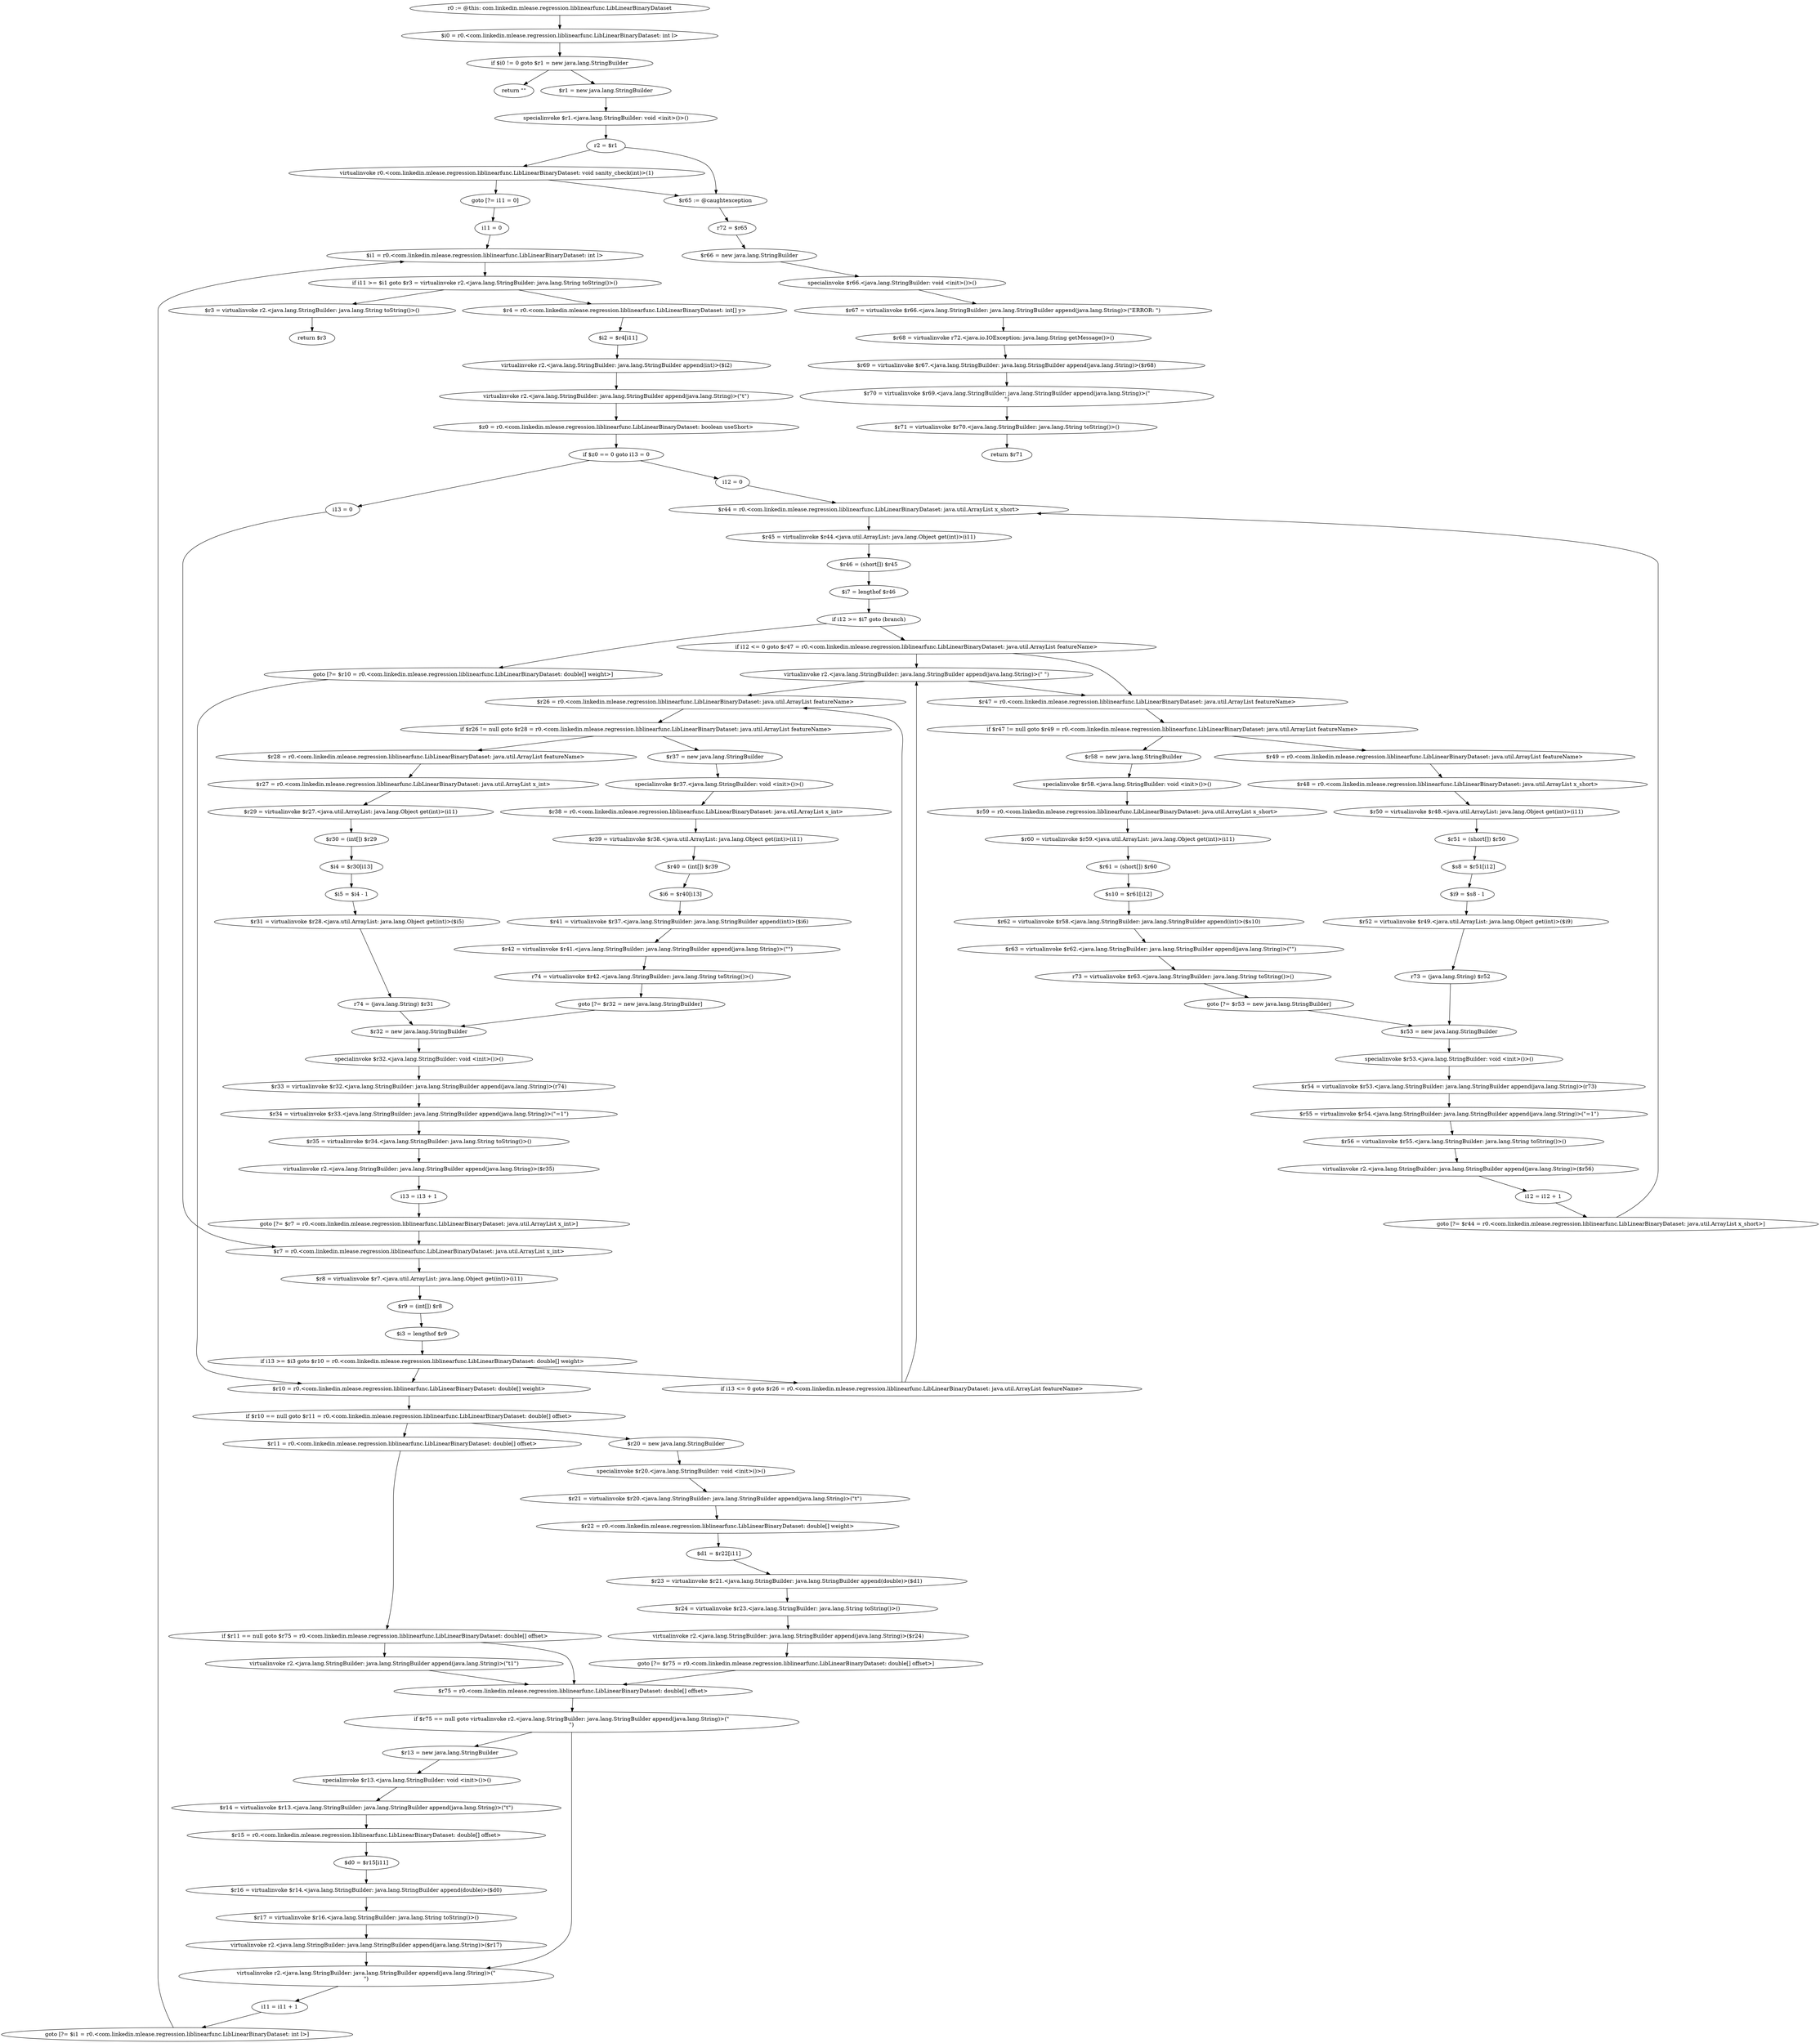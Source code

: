 digraph "unitGraph" {
    "r0 := @this: com.linkedin.mlease.regression.liblinearfunc.LibLinearBinaryDataset"
    "$i0 = r0.<com.linkedin.mlease.regression.liblinearfunc.LibLinearBinaryDataset: int l>"
    "if $i0 != 0 goto $r1 = new java.lang.StringBuilder"
    "return \"\""
    "$r1 = new java.lang.StringBuilder"
    "specialinvoke $r1.<java.lang.StringBuilder: void <init>()>()"
    "r2 = $r1"
    "virtualinvoke r0.<com.linkedin.mlease.regression.liblinearfunc.LibLinearBinaryDataset: void sanity_check(int)>(1)"
    "goto [?= i11 = 0]"
    "$r65 := @caughtexception"
    "r72 = $r65"
    "$r66 = new java.lang.StringBuilder"
    "specialinvoke $r66.<java.lang.StringBuilder: void <init>()>()"
    "$r67 = virtualinvoke $r66.<java.lang.StringBuilder: java.lang.StringBuilder append(java.lang.String)>(\"ERROR: \")"
    "$r68 = virtualinvoke r72.<java.io.IOException: java.lang.String getMessage()>()"
    "$r69 = virtualinvoke $r67.<java.lang.StringBuilder: java.lang.StringBuilder append(java.lang.String)>($r68)"
    "$r70 = virtualinvoke $r69.<java.lang.StringBuilder: java.lang.StringBuilder append(java.lang.String)>(\"\n\")"
    "$r71 = virtualinvoke $r70.<java.lang.StringBuilder: java.lang.String toString()>()"
    "return $r71"
    "i11 = 0"
    "$i1 = r0.<com.linkedin.mlease.regression.liblinearfunc.LibLinearBinaryDataset: int l>"
    "if i11 >= $i1 goto $r3 = virtualinvoke r2.<java.lang.StringBuilder: java.lang.String toString()>()"
    "$r4 = r0.<com.linkedin.mlease.regression.liblinearfunc.LibLinearBinaryDataset: int[] y>"
    "$i2 = $r4[i11]"
    "virtualinvoke r2.<java.lang.StringBuilder: java.lang.StringBuilder append(int)>($i2)"
    "virtualinvoke r2.<java.lang.StringBuilder: java.lang.StringBuilder append(java.lang.String)>(\"\t\")"
    "$z0 = r0.<com.linkedin.mlease.regression.liblinearfunc.LibLinearBinaryDataset: boolean useShort>"
    "if $z0 == 0 goto i13 = 0"
    "i12 = 0"
    "$r44 = r0.<com.linkedin.mlease.regression.liblinearfunc.LibLinearBinaryDataset: java.util.ArrayList x_short>"
    "$r45 = virtualinvoke $r44.<java.util.ArrayList: java.lang.Object get(int)>(i11)"
    "$r46 = (short[]) $r45"
    "$i7 = lengthof $r46"
    "if i12 >= $i7 goto (branch)"
    "if i12 <= 0 goto $r47 = r0.<com.linkedin.mlease.regression.liblinearfunc.LibLinearBinaryDataset: java.util.ArrayList featureName>"
    "virtualinvoke r2.<java.lang.StringBuilder: java.lang.StringBuilder append(java.lang.String)>(\" \")"
    "$r47 = r0.<com.linkedin.mlease.regression.liblinearfunc.LibLinearBinaryDataset: java.util.ArrayList featureName>"
    "if $r47 != null goto $r49 = r0.<com.linkedin.mlease.regression.liblinearfunc.LibLinearBinaryDataset: java.util.ArrayList featureName>"
    "$r58 = new java.lang.StringBuilder"
    "specialinvoke $r58.<java.lang.StringBuilder: void <init>()>()"
    "$r59 = r0.<com.linkedin.mlease.regression.liblinearfunc.LibLinearBinaryDataset: java.util.ArrayList x_short>"
    "$r60 = virtualinvoke $r59.<java.util.ArrayList: java.lang.Object get(int)>(i11)"
    "$r61 = (short[]) $r60"
    "$s10 = $r61[i12]"
    "$r62 = virtualinvoke $r58.<java.lang.StringBuilder: java.lang.StringBuilder append(int)>($s10)"
    "$r63 = virtualinvoke $r62.<java.lang.StringBuilder: java.lang.StringBuilder append(java.lang.String)>(\"\")"
    "r73 = virtualinvoke $r63.<java.lang.StringBuilder: java.lang.String toString()>()"
    "goto [?= $r53 = new java.lang.StringBuilder]"
    "$r49 = r0.<com.linkedin.mlease.regression.liblinearfunc.LibLinearBinaryDataset: java.util.ArrayList featureName>"
    "$r48 = r0.<com.linkedin.mlease.regression.liblinearfunc.LibLinearBinaryDataset: java.util.ArrayList x_short>"
    "$r50 = virtualinvoke $r48.<java.util.ArrayList: java.lang.Object get(int)>(i11)"
    "$r51 = (short[]) $r50"
    "$s8 = $r51[i12]"
    "$i9 = $s8 - 1"
    "$r52 = virtualinvoke $r49.<java.util.ArrayList: java.lang.Object get(int)>($i9)"
    "r73 = (java.lang.String) $r52"
    "$r53 = new java.lang.StringBuilder"
    "specialinvoke $r53.<java.lang.StringBuilder: void <init>()>()"
    "$r54 = virtualinvoke $r53.<java.lang.StringBuilder: java.lang.StringBuilder append(java.lang.String)>(r73)"
    "$r55 = virtualinvoke $r54.<java.lang.StringBuilder: java.lang.StringBuilder append(java.lang.String)>(\"=1\")"
    "$r56 = virtualinvoke $r55.<java.lang.StringBuilder: java.lang.String toString()>()"
    "virtualinvoke r2.<java.lang.StringBuilder: java.lang.StringBuilder append(java.lang.String)>($r56)"
    "i12 = i12 + 1"
    "goto [?= $r44 = r0.<com.linkedin.mlease.regression.liblinearfunc.LibLinearBinaryDataset: java.util.ArrayList x_short>]"
    "goto [?= $r10 = r0.<com.linkedin.mlease.regression.liblinearfunc.LibLinearBinaryDataset: double[] weight>]"
    "i13 = 0"
    "$r7 = r0.<com.linkedin.mlease.regression.liblinearfunc.LibLinearBinaryDataset: java.util.ArrayList x_int>"
    "$r8 = virtualinvoke $r7.<java.util.ArrayList: java.lang.Object get(int)>(i11)"
    "$r9 = (int[]) $r8"
    "$i3 = lengthof $r9"
    "if i13 >= $i3 goto $r10 = r0.<com.linkedin.mlease.regression.liblinearfunc.LibLinearBinaryDataset: double[] weight>"
    "if i13 <= 0 goto $r26 = r0.<com.linkedin.mlease.regression.liblinearfunc.LibLinearBinaryDataset: java.util.ArrayList featureName>"
    "$r26 = r0.<com.linkedin.mlease.regression.liblinearfunc.LibLinearBinaryDataset: java.util.ArrayList featureName>"
    "if $r26 != null goto $r28 = r0.<com.linkedin.mlease.regression.liblinearfunc.LibLinearBinaryDataset: java.util.ArrayList featureName>"
    "$r37 = new java.lang.StringBuilder"
    "specialinvoke $r37.<java.lang.StringBuilder: void <init>()>()"
    "$r38 = r0.<com.linkedin.mlease.regression.liblinearfunc.LibLinearBinaryDataset: java.util.ArrayList x_int>"
    "$r39 = virtualinvoke $r38.<java.util.ArrayList: java.lang.Object get(int)>(i11)"
    "$r40 = (int[]) $r39"
    "$i6 = $r40[i13]"
    "$r41 = virtualinvoke $r37.<java.lang.StringBuilder: java.lang.StringBuilder append(int)>($i6)"
    "$r42 = virtualinvoke $r41.<java.lang.StringBuilder: java.lang.StringBuilder append(java.lang.String)>(\"\")"
    "r74 = virtualinvoke $r42.<java.lang.StringBuilder: java.lang.String toString()>()"
    "goto [?= $r32 = new java.lang.StringBuilder]"
    "$r28 = r0.<com.linkedin.mlease.regression.liblinearfunc.LibLinearBinaryDataset: java.util.ArrayList featureName>"
    "$r27 = r0.<com.linkedin.mlease.regression.liblinearfunc.LibLinearBinaryDataset: java.util.ArrayList x_int>"
    "$r29 = virtualinvoke $r27.<java.util.ArrayList: java.lang.Object get(int)>(i11)"
    "$r30 = (int[]) $r29"
    "$i4 = $r30[i13]"
    "$i5 = $i4 - 1"
    "$r31 = virtualinvoke $r28.<java.util.ArrayList: java.lang.Object get(int)>($i5)"
    "r74 = (java.lang.String) $r31"
    "$r32 = new java.lang.StringBuilder"
    "specialinvoke $r32.<java.lang.StringBuilder: void <init>()>()"
    "$r33 = virtualinvoke $r32.<java.lang.StringBuilder: java.lang.StringBuilder append(java.lang.String)>(r74)"
    "$r34 = virtualinvoke $r33.<java.lang.StringBuilder: java.lang.StringBuilder append(java.lang.String)>(\"=1\")"
    "$r35 = virtualinvoke $r34.<java.lang.StringBuilder: java.lang.String toString()>()"
    "virtualinvoke r2.<java.lang.StringBuilder: java.lang.StringBuilder append(java.lang.String)>($r35)"
    "i13 = i13 + 1"
    "goto [?= $r7 = r0.<com.linkedin.mlease.regression.liblinearfunc.LibLinearBinaryDataset: java.util.ArrayList x_int>]"
    "$r10 = r0.<com.linkedin.mlease.regression.liblinearfunc.LibLinearBinaryDataset: double[] weight>"
    "if $r10 == null goto $r11 = r0.<com.linkedin.mlease.regression.liblinearfunc.LibLinearBinaryDataset: double[] offset>"
    "$r20 = new java.lang.StringBuilder"
    "specialinvoke $r20.<java.lang.StringBuilder: void <init>()>()"
    "$r21 = virtualinvoke $r20.<java.lang.StringBuilder: java.lang.StringBuilder append(java.lang.String)>(\"\t\")"
    "$r22 = r0.<com.linkedin.mlease.regression.liblinearfunc.LibLinearBinaryDataset: double[] weight>"
    "$d1 = $r22[i11]"
    "$r23 = virtualinvoke $r21.<java.lang.StringBuilder: java.lang.StringBuilder append(double)>($d1)"
    "$r24 = virtualinvoke $r23.<java.lang.StringBuilder: java.lang.String toString()>()"
    "virtualinvoke r2.<java.lang.StringBuilder: java.lang.StringBuilder append(java.lang.String)>($r24)"
    "goto [?= $r75 = r0.<com.linkedin.mlease.regression.liblinearfunc.LibLinearBinaryDataset: double[] offset>]"
    "$r11 = r0.<com.linkedin.mlease.regression.liblinearfunc.LibLinearBinaryDataset: double[] offset>"
    "if $r11 == null goto $r75 = r0.<com.linkedin.mlease.regression.liblinearfunc.LibLinearBinaryDataset: double[] offset>"
    "virtualinvoke r2.<java.lang.StringBuilder: java.lang.StringBuilder append(java.lang.String)>(\"\t1\")"
    "$r75 = r0.<com.linkedin.mlease.regression.liblinearfunc.LibLinearBinaryDataset: double[] offset>"
    "if $r75 == null goto virtualinvoke r2.<java.lang.StringBuilder: java.lang.StringBuilder append(java.lang.String)>(\"\n\")"
    "$r13 = new java.lang.StringBuilder"
    "specialinvoke $r13.<java.lang.StringBuilder: void <init>()>()"
    "$r14 = virtualinvoke $r13.<java.lang.StringBuilder: java.lang.StringBuilder append(java.lang.String)>(\"\t\")"
    "$r15 = r0.<com.linkedin.mlease.regression.liblinearfunc.LibLinearBinaryDataset: double[] offset>"
    "$d0 = $r15[i11]"
    "$r16 = virtualinvoke $r14.<java.lang.StringBuilder: java.lang.StringBuilder append(double)>($d0)"
    "$r17 = virtualinvoke $r16.<java.lang.StringBuilder: java.lang.String toString()>()"
    "virtualinvoke r2.<java.lang.StringBuilder: java.lang.StringBuilder append(java.lang.String)>($r17)"
    "virtualinvoke r2.<java.lang.StringBuilder: java.lang.StringBuilder append(java.lang.String)>(\"\n\")"
    "i11 = i11 + 1"
    "goto [?= $i1 = r0.<com.linkedin.mlease.regression.liblinearfunc.LibLinearBinaryDataset: int l>]"
    "$r3 = virtualinvoke r2.<java.lang.StringBuilder: java.lang.String toString()>()"
    "return $r3"
    "r0 := @this: com.linkedin.mlease.regression.liblinearfunc.LibLinearBinaryDataset"->"$i0 = r0.<com.linkedin.mlease.regression.liblinearfunc.LibLinearBinaryDataset: int l>";
    "$i0 = r0.<com.linkedin.mlease.regression.liblinearfunc.LibLinearBinaryDataset: int l>"->"if $i0 != 0 goto $r1 = new java.lang.StringBuilder";
    "if $i0 != 0 goto $r1 = new java.lang.StringBuilder"->"return \"\"";
    "if $i0 != 0 goto $r1 = new java.lang.StringBuilder"->"$r1 = new java.lang.StringBuilder";
    "$r1 = new java.lang.StringBuilder"->"specialinvoke $r1.<java.lang.StringBuilder: void <init>()>()";
    "specialinvoke $r1.<java.lang.StringBuilder: void <init>()>()"->"r2 = $r1";
    "r2 = $r1"->"virtualinvoke r0.<com.linkedin.mlease.regression.liblinearfunc.LibLinearBinaryDataset: void sanity_check(int)>(1)";
    "r2 = $r1"->"$r65 := @caughtexception";
    "virtualinvoke r0.<com.linkedin.mlease.regression.liblinearfunc.LibLinearBinaryDataset: void sanity_check(int)>(1)"->"goto [?= i11 = 0]";
    "virtualinvoke r0.<com.linkedin.mlease.regression.liblinearfunc.LibLinearBinaryDataset: void sanity_check(int)>(1)"->"$r65 := @caughtexception";
    "goto [?= i11 = 0]"->"i11 = 0";
    "$r65 := @caughtexception"->"r72 = $r65";
    "r72 = $r65"->"$r66 = new java.lang.StringBuilder";
    "$r66 = new java.lang.StringBuilder"->"specialinvoke $r66.<java.lang.StringBuilder: void <init>()>()";
    "specialinvoke $r66.<java.lang.StringBuilder: void <init>()>()"->"$r67 = virtualinvoke $r66.<java.lang.StringBuilder: java.lang.StringBuilder append(java.lang.String)>(\"ERROR: \")";
    "$r67 = virtualinvoke $r66.<java.lang.StringBuilder: java.lang.StringBuilder append(java.lang.String)>(\"ERROR: \")"->"$r68 = virtualinvoke r72.<java.io.IOException: java.lang.String getMessage()>()";
    "$r68 = virtualinvoke r72.<java.io.IOException: java.lang.String getMessage()>()"->"$r69 = virtualinvoke $r67.<java.lang.StringBuilder: java.lang.StringBuilder append(java.lang.String)>($r68)";
    "$r69 = virtualinvoke $r67.<java.lang.StringBuilder: java.lang.StringBuilder append(java.lang.String)>($r68)"->"$r70 = virtualinvoke $r69.<java.lang.StringBuilder: java.lang.StringBuilder append(java.lang.String)>(\"\n\")";
    "$r70 = virtualinvoke $r69.<java.lang.StringBuilder: java.lang.StringBuilder append(java.lang.String)>(\"\n\")"->"$r71 = virtualinvoke $r70.<java.lang.StringBuilder: java.lang.String toString()>()";
    "$r71 = virtualinvoke $r70.<java.lang.StringBuilder: java.lang.String toString()>()"->"return $r71";
    "i11 = 0"->"$i1 = r0.<com.linkedin.mlease.regression.liblinearfunc.LibLinearBinaryDataset: int l>";
    "$i1 = r0.<com.linkedin.mlease.regression.liblinearfunc.LibLinearBinaryDataset: int l>"->"if i11 >= $i1 goto $r3 = virtualinvoke r2.<java.lang.StringBuilder: java.lang.String toString()>()";
    "if i11 >= $i1 goto $r3 = virtualinvoke r2.<java.lang.StringBuilder: java.lang.String toString()>()"->"$r4 = r0.<com.linkedin.mlease.regression.liblinearfunc.LibLinearBinaryDataset: int[] y>";
    "if i11 >= $i1 goto $r3 = virtualinvoke r2.<java.lang.StringBuilder: java.lang.String toString()>()"->"$r3 = virtualinvoke r2.<java.lang.StringBuilder: java.lang.String toString()>()";
    "$r4 = r0.<com.linkedin.mlease.regression.liblinearfunc.LibLinearBinaryDataset: int[] y>"->"$i2 = $r4[i11]";
    "$i2 = $r4[i11]"->"virtualinvoke r2.<java.lang.StringBuilder: java.lang.StringBuilder append(int)>($i2)";
    "virtualinvoke r2.<java.lang.StringBuilder: java.lang.StringBuilder append(int)>($i2)"->"virtualinvoke r2.<java.lang.StringBuilder: java.lang.StringBuilder append(java.lang.String)>(\"\t\")";
    "virtualinvoke r2.<java.lang.StringBuilder: java.lang.StringBuilder append(java.lang.String)>(\"\t\")"->"$z0 = r0.<com.linkedin.mlease.regression.liblinearfunc.LibLinearBinaryDataset: boolean useShort>";
    "$z0 = r0.<com.linkedin.mlease.regression.liblinearfunc.LibLinearBinaryDataset: boolean useShort>"->"if $z0 == 0 goto i13 = 0";
    "if $z0 == 0 goto i13 = 0"->"i12 = 0";
    "if $z0 == 0 goto i13 = 0"->"i13 = 0";
    "i12 = 0"->"$r44 = r0.<com.linkedin.mlease.regression.liblinearfunc.LibLinearBinaryDataset: java.util.ArrayList x_short>";
    "$r44 = r0.<com.linkedin.mlease.regression.liblinearfunc.LibLinearBinaryDataset: java.util.ArrayList x_short>"->"$r45 = virtualinvoke $r44.<java.util.ArrayList: java.lang.Object get(int)>(i11)";
    "$r45 = virtualinvoke $r44.<java.util.ArrayList: java.lang.Object get(int)>(i11)"->"$r46 = (short[]) $r45";
    "$r46 = (short[]) $r45"->"$i7 = lengthof $r46";
    "$i7 = lengthof $r46"->"if i12 >= $i7 goto (branch)";
    "if i12 >= $i7 goto (branch)"->"if i12 <= 0 goto $r47 = r0.<com.linkedin.mlease.regression.liblinearfunc.LibLinearBinaryDataset: java.util.ArrayList featureName>";
    "if i12 >= $i7 goto (branch)"->"goto [?= $r10 = r0.<com.linkedin.mlease.regression.liblinearfunc.LibLinearBinaryDataset: double[] weight>]";
    "if i12 <= 0 goto $r47 = r0.<com.linkedin.mlease.regression.liblinearfunc.LibLinearBinaryDataset: java.util.ArrayList featureName>"->"virtualinvoke r2.<java.lang.StringBuilder: java.lang.StringBuilder append(java.lang.String)>(\" \")";
    "if i12 <= 0 goto $r47 = r0.<com.linkedin.mlease.regression.liblinearfunc.LibLinearBinaryDataset: java.util.ArrayList featureName>"->"$r47 = r0.<com.linkedin.mlease.regression.liblinearfunc.LibLinearBinaryDataset: java.util.ArrayList featureName>";
    "virtualinvoke r2.<java.lang.StringBuilder: java.lang.StringBuilder append(java.lang.String)>(\" \")"->"$r47 = r0.<com.linkedin.mlease.regression.liblinearfunc.LibLinearBinaryDataset: java.util.ArrayList featureName>";
    "$r47 = r0.<com.linkedin.mlease.regression.liblinearfunc.LibLinearBinaryDataset: java.util.ArrayList featureName>"->"if $r47 != null goto $r49 = r0.<com.linkedin.mlease.regression.liblinearfunc.LibLinearBinaryDataset: java.util.ArrayList featureName>";
    "if $r47 != null goto $r49 = r0.<com.linkedin.mlease.regression.liblinearfunc.LibLinearBinaryDataset: java.util.ArrayList featureName>"->"$r58 = new java.lang.StringBuilder";
    "if $r47 != null goto $r49 = r0.<com.linkedin.mlease.regression.liblinearfunc.LibLinearBinaryDataset: java.util.ArrayList featureName>"->"$r49 = r0.<com.linkedin.mlease.regression.liblinearfunc.LibLinearBinaryDataset: java.util.ArrayList featureName>";
    "$r58 = new java.lang.StringBuilder"->"specialinvoke $r58.<java.lang.StringBuilder: void <init>()>()";
    "specialinvoke $r58.<java.lang.StringBuilder: void <init>()>()"->"$r59 = r0.<com.linkedin.mlease.regression.liblinearfunc.LibLinearBinaryDataset: java.util.ArrayList x_short>";
    "$r59 = r0.<com.linkedin.mlease.regression.liblinearfunc.LibLinearBinaryDataset: java.util.ArrayList x_short>"->"$r60 = virtualinvoke $r59.<java.util.ArrayList: java.lang.Object get(int)>(i11)";
    "$r60 = virtualinvoke $r59.<java.util.ArrayList: java.lang.Object get(int)>(i11)"->"$r61 = (short[]) $r60";
    "$r61 = (short[]) $r60"->"$s10 = $r61[i12]";
    "$s10 = $r61[i12]"->"$r62 = virtualinvoke $r58.<java.lang.StringBuilder: java.lang.StringBuilder append(int)>($s10)";
    "$r62 = virtualinvoke $r58.<java.lang.StringBuilder: java.lang.StringBuilder append(int)>($s10)"->"$r63 = virtualinvoke $r62.<java.lang.StringBuilder: java.lang.StringBuilder append(java.lang.String)>(\"\")";
    "$r63 = virtualinvoke $r62.<java.lang.StringBuilder: java.lang.StringBuilder append(java.lang.String)>(\"\")"->"r73 = virtualinvoke $r63.<java.lang.StringBuilder: java.lang.String toString()>()";
    "r73 = virtualinvoke $r63.<java.lang.StringBuilder: java.lang.String toString()>()"->"goto [?= $r53 = new java.lang.StringBuilder]";
    "goto [?= $r53 = new java.lang.StringBuilder]"->"$r53 = new java.lang.StringBuilder";
    "$r49 = r0.<com.linkedin.mlease.regression.liblinearfunc.LibLinearBinaryDataset: java.util.ArrayList featureName>"->"$r48 = r0.<com.linkedin.mlease.regression.liblinearfunc.LibLinearBinaryDataset: java.util.ArrayList x_short>";
    "$r48 = r0.<com.linkedin.mlease.regression.liblinearfunc.LibLinearBinaryDataset: java.util.ArrayList x_short>"->"$r50 = virtualinvoke $r48.<java.util.ArrayList: java.lang.Object get(int)>(i11)";
    "$r50 = virtualinvoke $r48.<java.util.ArrayList: java.lang.Object get(int)>(i11)"->"$r51 = (short[]) $r50";
    "$r51 = (short[]) $r50"->"$s8 = $r51[i12]";
    "$s8 = $r51[i12]"->"$i9 = $s8 - 1";
    "$i9 = $s8 - 1"->"$r52 = virtualinvoke $r49.<java.util.ArrayList: java.lang.Object get(int)>($i9)";
    "$r52 = virtualinvoke $r49.<java.util.ArrayList: java.lang.Object get(int)>($i9)"->"r73 = (java.lang.String) $r52";
    "r73 = (java.lang.String) $r52"->"$r53 = new java.lang.StringBuilder";
    "$r53 = new java.lang.StringBuilder"->"specialinvoke $r53.<java.lang.StringBuilder: void <init>()>()";
    "specialinvoke $r53.<java.lang.StringBuilder: void <init>()>()"->"$r54 = virtualinvoke $r53.<java.lang.StringBuilder: java.lang.StringBuilder append(java.lang.String)>(r73)";
    "$r54 = virtualinvoke $r53.<java.lang.StringBuilder: java.lang.StringBuilder append(java.lang.String)>(r73)"->"$r55 = virtualinvoke $r54.<java.lang.StringBuilder: java.lang.StringBuilder append(java.lang.String)>(\"=1\")";
    "$r55 = virtualinvoke $r54.<java.lang.StringBuilder: java.lang.StringBuilder append(java.lang.String)>(\"=1\")"->"$r56 = virtualinvoke $r55.<java.lang.StringBuilder: java.lang.String toString()>()";
    "$r56 = virtualinvoke $r55.<java.lang.StringBuilder: java.lang.String toString()>()"->"virtualinvoke r2.<java.lang.StringBuilder: java.lang.StringBuilder append(java.lang.String)>($r56)";
    "virtualinvoke r2.<java.lang.StringBuilder: java.lang.StringBuilder append(java.lang.String)>($r56)"->"i12 = i12 + 1";
    "i12 = i12 + 1"->"goto [?= $r44 = r0.<com.linkedin.mlease.regression.liblinearfunc.LibLinearBinaryDataset: java.util.ArrayList x_short>]";
    "goto [?= $r44 = r0.<com.linkedin.mlease.regression.liblinearfunc.LibLinearBinaryDataset: java.util.ArrayList x_short>]"->"$r44 = r0.<com.linkedin.mlease.regression.liblinearfunc.LibLinearBinaryDataset: java.util.ArrayList x_short>";
    "goto [?= $r10 = r0.<com.linkedin.mlease.regression.liblinearfunc.LibLinearBinaryDataset: double[] weight>]"->"$r10 = r0.<com.linkedin.mlease.regression.liblinearfunc.LibLinearBinaryDataset: double[] weight>";
    "i13 = 0"->"$r7 = r0.<com.linkedin.mlease.regression.liblinearfunc.LibLinearBinaryDataset: java.util.ArrayList x_int>";
    "$r7 = r0.<com.linkedin.mlease.regression.liblinearfunc.LibLinearBinaryDataset: java.util.ArrayList x_int>"->"$r8 = virtualinvoke $r7.<java.util.ArrayList: java.lang.Object get(int)>(i11)";
    "$r8 = virtualinvoke $r7.<java.util.ArrayList: java.lang.Object get(int)>(i11)"->"$r9 = (int[]) $r8";
    "$r9 = (int[]) $r8"->"$i3 = lengthof $r9";
    "$i3 = lengthof $r9"->"if i13 >= $i3 goto $r10 = r0.<com.linkedin.mlease.regression.liblinearfunc.LibLinearBinaryDataset: double[] weight>";
    "if i13 >= $i3 goto $r10 = r0.<com.linkedin.mlease.regression.liblinearfunc.LibLinearBinaryDataset: double[] weight>"->"if i13 <= 0 goto $r26 = r0.<com.linkedin.mlease.regression.liblinearfunc.LibLinearBinaryDataset: java.util.ArrayList featureName>";
    "if i13 >= $i3 goto $r10 = r0.<com.linkedin.mlease.regression.liblinearfunc.LibLinearBinaryDataset: double[] weight>"->"$r10 = r0.<com.linkedin.mlease.regression.liblinearfunc.LibLinearBinaryDataset: double[] weight>";
    "if i13 <= 0 goto $r26 = r0.<com.linkedin.mlease.regression.liblinearfunc.LibLinearBinaryDataset: java.util.ArrayList featureName>"->"virtualinvoke r2.<java.lang.StringBuilder: java.lang.StringBuilder append(java.lang.String)>(\" \")";
    "if i13 <= 0 goto $r26 = r0.<com.linkedin.mlease.regression.liblinearfunc.LibLinearBinaryDataset: java.util.ArrayList featureName>"->"$r26 = r0.<com.linkedin.mlease.regression.liblinearfunc.LibLinearBinaryDataset: java.util.ArrayList featureName>";
    "virtualinvoke r2.<java.lang.StringBuilder: java.lang.StringBuilder append(java.lang.String)>(\" \")"->"$r26 = r0.<com.linkedin.mlease.regression.liblinearfunc.LibLinearBinaryDataset: java.util.ArrayList featureName>";
    "$r26 = r0.<com.linkedin.mlease.regression.liblinearfunc.LibLinearBinaryDataset: java.util.ArrayList featureName>"->"if $r26 != null goto $r28 = r0.<com.linkedin.mlease.regression.liblinearfunc.LibLinearBinaryDataset: java.util.ArrayList featureName>";
    "if $r26 != null goto $r28 = r0.<com.linkedin.mlease.regression.liblinearfunc.LibLinearBinaryDataset: java.util.ArrayList featureName>"->"$r37 = new java.lang.StringBuilder";
    "if $r26 != null goto $r28 = r0.<com.linkedin.mlease.regression.liblinearfunc.LibLinearBinaryDataset: java.util.ArrayList featureName>"->"$r28 = r0.<com.linkedin.mlease.regression.liblinearfunc.LibLinearBinaryDataset: java.util.ArrayList featureName>";
    "$r37 = new java.lang.StringBuilder"->"specialinvoke $r37.<java.lang.StringBuilder: void <init>()>()";
    "specialinvoke $r37.<java.lang.StringBuilder: void <init>()>()"->"$r38 = r0.<com.linkedin.mlease.regression.liblinearfunc.LibLinearBinaryDataset: java.util.ArrayList x_int>";
    "$r38 = r0.<com.linkedin.mlease.regression.liblinearfunc.LibLinearBinaryDataset: java.util.ArrayList x_int>"->"$r39 = virtualinvoke $r38.<java.util.ArrayList: java.lang.Object get(int)>(i11)";
    "$r39 = virtualinvoke $r38.<java.util.ArrayList: java.lang.Object get(int)>(i11)"->"$r40 = (int[]) $r39";
    "$r40 = (int[]) $r39"->"$i6 = $r40[i13]";
    "$i6 = $r40[i13]"->"$r41 = virtualinvoke $r37.<java.lang.StringBuilder: java.lang.StringBuilder append(int)>($i6)";
    "$r41 = virtualinvoke $r37.<java.lang.StringBuilder: java.lang.StringBuilder append(int)>($i6)"->"$r42 = virtualinvoke $r41.<java.lang.StringBuilder: java.lang.StringBuilder append(java.lang.String)>(\"\")";
    "$r42 = virtualinvoke $r41.<java.lang.StringBuilder: java.lang.StringBuilder append(java.lang.String)>(\"\")"->"r74 = virtualinvoke $r42.<java.lang.StringBuilder: java.lang.String toString()>()";
    "r74 = virtualinvoke $r42.<java.lang.StringBuilder: java.lang.String toString()>()"->"goto [?= $r32 = new java.lang.StringBuilder]";
    "goto [?= $r32 = new java.lang.StringBuilder]"->"$r32 = new java.lang.StringBuilder";
    "$r28 = r0.<com.linkedin.mlease.regression.liblinearfunc.LibLinearBinaryDataset: java.util.ArrayList featureName>"->"$r27 = r0.<com.linkedin.mlease.regression.liblinearfunc.LibLinearBinaryDataset: java.util.ArrayList x_int>";
    "$r27 = r0.<com.linkedin.mlease.regression.liblinearfunc.LibLinearBinaryDataset: java.util.ArrayList x_int>"->"$r29 = virtualinvoke $r27.<java.util.ArrayList: java.lang.Object get(int)>(i11)";
    "$r29 = virtualinvoke $r27.<java.util.ArrayList: java.lang.Object get(int)>(i11)"->"$r30 = (int[]) $r29";
    "$r30 = (int[]) $r29"->"$i4 = $r30[i13]";
    "$i4 = $r30[i13]"->"$i5 = $i4 - 1";
    "$i5 = $i4 - 1"->"$r31 = virtualinvoke $r28.<java.util.ArrayList: java.lang.Object get(int)>($i5)";
    "$r31 = virtualinvoke $r28.<java.util.ArrayList: java.lang.Object get(int)>($i5)"->"r74 = (java.lang.String) $r31";
    "r74 = (java.lang.String) $r31"->"$r32 = new java.lang.StringBuilder";
    "$r32 = new java.lang.StringBuilder"->"specialinvoke $r32.<java.lang.StringBuilder: void <init>()>()";
    "specialinvoke $r32.<java.lang.StringBuilder: void <init>()>()"->"$r33 = virtualinvoke $r32.<java.lang.StringBuilder: java.lang.StringBuilder append(java.lang.String)>(r74)";
    "$r33 = virtualinvoke $r32.<java.lang.StringBuilder: java.lang.StringBuilder append(java.lang.String)>(r74)"->"$r34 = virtualinvoke $r33.<java.lang.StringBuilder: java.lang.StringBuilder append(java.lang.String)>(\"=1\")";
    "$r34 = virtualinvoke $r33.<java.lang.StringBuilder: java.lang.StringBuilder append(java.lang.String)>(\"=1\")"->"$r35 = virtualinvoke $r34.<java.lang.StringBuilder: java.lang.String toString()>()";
    "$r35 = virtualinvoke $r34.<java.lang.StringBuilder: java.lang.String toString()>()"->"virtualinvoke r2.<java.lang.StringBuilder: java.lang.StringBuilder append(java.lang.String)>($r35)";
    "virtualinvoke r2.<java.lang.StringBuilder: java.lang.StringBuilder append(java.lang.String)>($r35)"->"i13 = i13 + 1";
    "i13 = i13 + 1"->"goto [?= $r7 = r0.<com.linkedin.mlease.regression.liblinearfunc.LibLinearBinaryDataset: java.util.ArrayList x_int>]";
    "goto [?= $r7 = r0.<com.linkedin.mlease.regression.liblinearfunc.LibLinearBinaryDataset: java.util.ArrayList x_int>]"->"$r7 = r0.<com.linkedin.mlease.regression.liblinearfunc.LibLinearBinaryDataset: java.util.ArrayList x_int>";
    "$r10 = r0.<com.linkedin.mlease.regression.liblinearfunc.LibLinearBinaryDataset: double[] weight>"->"if $r10 == null goto $r11 = r0.<com.linkedin.mlease.regression.liblinearfunc.LibLinearBinaryDataset: double[] offset>";
    "if $r10 == null goto $r11 = r0.<com.linkedin.mlease.regression.liblinearfunc.LibLinearBinaryDataset: double[] offset>"->"$r20 = new java.lang.StringBuilder";
    "if $r10 == null goto $r11 = r0.<com.linkedin.mlease.regression.liblinearfunc.LibLinearBinaryDataset: double[] offset>"->"$r11 = r0.<com.linkedin.mlease.regression.liblinearfunc.LibLinearBinaryDataset: double[] offset>";
    "$r20 = new java.lang.StringBuilder"->"specialinvoke $r20.<java.lang.StringBuilder: void <init>()>()";
    "specialinvoke $r20.<java.lang.StringBuilder: void <init>()>()"->"$r21 = virtualinvoke $r20.<java.lang.StringBuilder: java.lang.StringBuilder append(java.lang.String)>(\"\t\")";
    "$r21 = virtualinvoke $r20.<java.lang.StringBuilder: java.lang.StringBuilder append(java.lang.String)>(\"\t\")"->"$r22 = r0.<com.linkedin.mlease.regression.liblinearfunc.LibLinearBinaryDataset: double[] weight>";
    "$r22 = r0.<com.linkedin.mlease.regression.liblinearfunc.LibLinearBinaryDataset: double[] weight>"->"$d1 = $r22[i11]";
    "$d1 = $r22[i11]"->"$r23 = virtualinvoke $r21.<java.lang.StringBuilder: java.lang.StringBuilder append(double)>($d1)";
    "$r23 = virtualinvoke $r21.<java.lang.StringBuilder: java.lang.StringBuilder append(double)>($d1)"->"$r24 = virtualinvoke $r23.<java.lang.StringBuilder: java.lang.String toString()>()";
    "$r24 = virtualinvoke $r23.<java.lang.StringBuilder: java.lang.String toString()>()"->"virtualinvoke r2.<java.lang.StringBuilder: java.lang.StringBuilder append(java.lang.String)>($r24)";
    "virtualinvoke r2.<java.lang.StringBuilder: java.lang.StringBuilder append(java.lang.String)>($r24)"->"goto [?= $r75 = r0.<com.linkedin.mlease.regression.liblinearfunc.LibLinearBinaryDataset: double[] offset>]";
    "goto [?= $r75 = r0.<com.linkedin.mlease.regression.liblinearfunc.LibLinearBinaryDataset: double[] offset>]"->"$r75 = r0.<com.linkedin.mlease.regression.liblinearfunc.LibLinearBinaryDataset: double[] offset>";
    "$r11 = r0.<com.linkedin.mlease.regression.liblinearfunc.LibLinearBinaryDataset: double[] offset>"->"if $r11 == null goto $r75 = r0.<com.linkedin.mlease.regression.liblinearfunc.LibLinearBinaryDataset: double[] offset>";
    "if $r11 == null goto $r75 = r0.<com.linkedin.mlease.regression.liblinearfunc.LibLinearBinaryDataset: double[] offset>"->"virtualinvoke r2.<java.lang.StringBuilder: java.lang.StringBuilder append(java.lang.String)>(\"\t1\")";
    "if $r11 == null goto $r75 = r0.<com.linkedin.mlease.regression.liblinearfunc.LibLinearBinaryDataset: double[] offset>"->"$r75 = r0.<com.linkedin.mlease.regression.liblinearfunc.LibLinearBinaryDataset: double[] offset>";
    "virtualinvoke r2.<java.lang.StringBuilder: java.lang.StringBuilder append(java.lang.String)>(\"\t1\")"->"$r75 = r0.<com.linkedin.mlease.regression.liblinearfunc.LibLinearBinaryDataset: double[] offset>";
    "$r75 = r0.<com.linkedin.mlease.regression.liblinearfunc.LibLinearBinaryDataset: double[] offset>"->"if $r75 == null goto virtualinvoke r2.<java.lang.StringBuilder: java.lang.StringBuilder append(java.lang.String)>(\"\n\")";
    "if $r75 == null goto virtualinvoke r2.<java.lang.StringBuilder: java.lang.StringBuilder append(java.lang.String)>(\"\n\")"->"$r13 = new java.lang.StringBuilder";
    "if $r75 == null goto virtualinvoke r2.<java.lang.StringBuilder: java.lang.StringBuilder append(java.lang.String)>(\"\n\")"->"virtualinvoke r2.<java.lang.StringBuilder: java.lang.StringBuilder append(java.lang.String)>(\"\n\")";
    "$r13 = new java.lang.StringBuilder"->"specialinvoke $r13.<java.lang.StringBuilder: void <init>()>()";
    "specialinvoke $r13.<java.lang.StringBuilder: void <init>()>()"->"$r14 = virtualinvoke $r13.<java.lang.StringBuilder: java.lang.StringBuilder append(java.lang.String)>(\"\t\")";
    "$r14 = virtualinvoke $r13.<java.lang.StringBuilder: java.lang.StringBuilder append(java.lang.String)>(\"\t\")"->"$r15 = r0.<com.linkedin.mlease.regression.liblinearfunc.LibLinearBinaryDataset: double[] offset>";
    "$r15 = r0.<com.linkedin.mlease.regression.liblinearfunc.LibLinearBinaryDataset: double[] offset>"->"$d0 = $r15[i11]";
    "$d0 = $r15[i11]"->"$r16 = virtualinvoke $r14.<java.lang.StringBuilder: java.lang.StringBuilder append(double)>($d0)";
    "$r16 = virtualinvoke $r14.<java.lang.StringBuilder: java.lang.StringBuilder append(double)>($d0)"->"$r17 = virtualinvoke $r16.<java.lang.StringBuilder: java.lang.String toString()>()";
    "$r17 = virtualinvoke $r16.<java.lang.StringBuilder: java.lang.String toString()>()"->"virtualinvoke r2.<java.lang.StringBuilder: java.lang.StringBuilder append(java.lang.String)>($r17)";
    "virtualinvoke r2.<java.lang.StringBuilder: java.lang.StringBuilder append(java.lang.String)>($r17)"->"virtualinvoke r2.<java.lang.StringBuilder: java.lang.StringBuilder append(java.lang.String)>(\"\n\")";
    "virtualinvoke r2.<java.lang.StringBuilder: java.lang.StringBuilder append(java.lang.String)>(\"\n\")"->"i11 = i11 + 1";
    "i11 = i11 + 1"->"goto [?= $i1 = r0.<com.linkedin.mlease.regression.liblinearfunc.LibLinearBinaryDataset: int l>]";
    "goto [?= $i1 = r0.<com.linkedin.mlease.regression.liblinearfunc.LibLinearBinaryDataset: int l>]"->"$i1 = r0.<com.linkedin.mlease.regression.liblinearfunc.LibLinearBinaryDataset: int l>";
    "$r3 = virtualinvoke r2.<java.lang.StringBuilder: java.lang.String toString()>()"->"return $r3";
}
